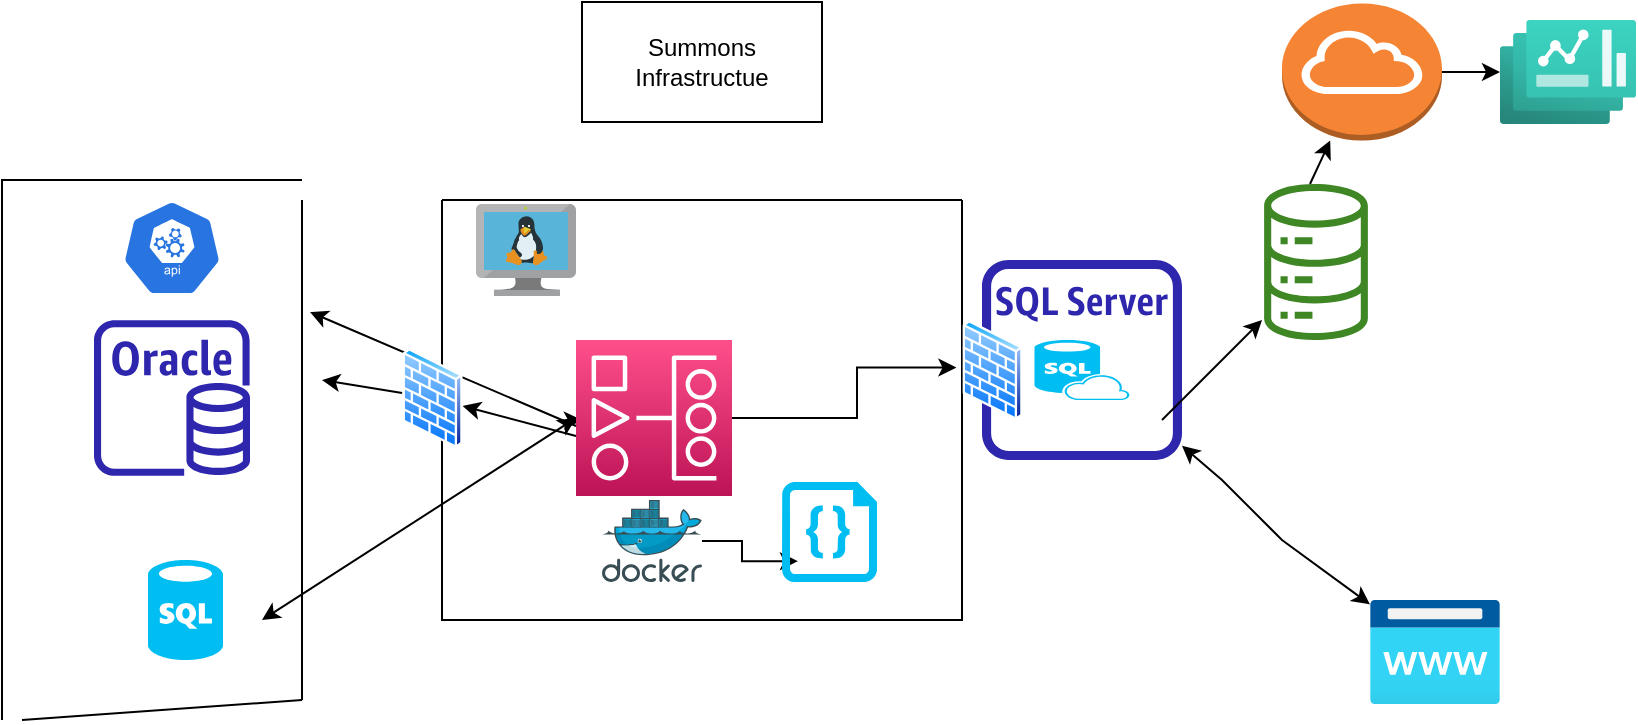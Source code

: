 <mxfile version="21.6.8" type="github">
  <diagram name="Page-1" id="aUZGe2AHAqZRRzVn2fox">
    <mxGraphModel dx="996" dy="581" grid="1" gridSize="10" guides="1" tooltips="1" connect="1" arrows="1" fold="1" page="1" pageScale="1" pageWidth="850" pageHeight="1100" math="0" shadow="0">
      <root>
        <mxCell id="0" />
        <mxCell id="1" parent="0" />
        <mxCell id="Eo7Du1HbmGVPHumB-nzo-1" value="" style="sketch=0;html=1;dashed=0;whitespace=wrap;fillColor=#2875E2;strokeColor=#ffffff;points=[[0.005,0.63,0],[0.1,0.2,0],[0.9,0.2,0],[0.5,0,0],[0.995,0.63,0],[0.72,0.99,0],[0.5,1,0],[0.28,0.99,0]];verticalLabelPosition=bottom;align=center;verticalAlign=top;shape=mxgraph.kubernetes.icon;prIcon=api" vertex="1" parent="1">
          <mxGeometry x="120" y="130" width="50" height="48" as="geometry" />
        </mxCell>
        <mxCell id="Eo7Du1HbmGVPHumB-nzo-2" value="" style="sketch=0;outlineConnect=0;fontColor=#232F3E;gradientColor=none;fillColor=#2E27AD;strokeColor=none;dashed=0;verticalLabelPosition=bottom;verticalAlign=top;align=center;html=1;fontSize=12;fontStyle=0;aspect=fixed;pointerEvents=1;shape=mxgraph.aws4.rds_oracle_instance;" vertex="1" parent="1">
          <mxGeometry x="106" y="190" width="78" height="78" as="geometry" />
        </mxCell>
        <mxCell id="Eo7Du1HbmGVPHumB-nzo-4" value="" style="verticalLabelPosition=bottom;html=1;verticalAlign=top;align=center;strokeColor=none;fillColor=#00BEF2;shape=mxgraph.azure.sql_database;" vertex="1" parent="1">
          <mxGeometry x="133" y="310" width="37.5" height="50" as="geometry" />
        </mxCell>
        <mxCell id="Eo7Du1HbmGVPHumB-nzo-5" value="" style="endArrow=none;html=1;rounded=0;" edge="1" parent="1">
          <mxGeometry width="50" height="50" relative="1" as="geometry">
            <mxPoint x="210" y="380" as="sourcePoint" />
            <mxPoint x="210" y="130" as="targetPoint" />
          </mxGeometry>
        </mxCell>
        <mxCell id="Eo7Du1HbmGVPHumB-nzo-6" value="" style="endArrow=none;html=1;rounded=0;" edge="1" parent="1">
          <mxGeometry width="50" height="50" relative="1" as="geometry">
            <mxPoint x="60" y="390" as="sourcePoint" />
            <mxPoint x="210" y="120" as="targetPoint" />
            <Array as="points">
              <mxPoint x="60" y="120" />
            </Array>
          </mxGeometry>
        </mxCell>
        <mxCell id="Eo7Du1HbmGVPHumB-nzo-8" value="" style="endArrow=none;html=1;rounded=0;" edge="1" parent="1">
          <mxGeometry width="50" height="50" relative="1" as="geometry">
            <mxPoint x="210" y="380" as="sourcePoint" />
            <mxPoint x="70" y="390" as="targetPoint" />
          </mxGeometry>
        </mxCell>
        <mxCell id="Eo7Du1HbmGVPHumB-nzo-10" value="" style="endArrow=classic;html=1;rounded=0;" edge="1" parent="1" source="Eo7Du1HbmGVPHumB-nzo-15">
          <mxGeometry width="50" height="50" relative="1" as="geometry">
            <mxPoint x="210" y="240" as="sourcePoint" />
            <mxPoint x="350" y="240" as="targetPoint" />
          </mxGeometry>
        </mxCell>
        <mxCell id="Eo7Du1HbmGVPHumB-nzo-11" value="" style="verticalLabelPosition=bottom;html=1;verticalAlign=top;align=center;strokeColor=none;fillColor=#00BEF2;shape=mxgraph.azure.sql_database_sql_azure;" vertex="1" parent="1">
          <mxGeometry x="576.25" y="200" width="47.5" height="30" as="geometry" />
        </mxCell>
        <mxCell id="Eo7Du1HbmGVPHumB-nzo-13" value="" style="sketch=0;outlineConnect=0;fontColor=#232F3E;gradientColor=none;fillColor=#2E27AD;strokeColor=none;dashed=0;verticalLabelPosition=bottom;verticalAlign=top;align=center;html=1;fontSize=12;fontStyle=0;aspect=fixed;pointerEvents=1;shape=mxgraph.aws4.rds_sql_server_instance_alt;" vertex="1" parent="1">
          <mxGeometry x="550" y="160" width="100" height="100" as="geometry" />
        </mxCell>
        <mxCell id="Eo7Du1HbmGVPHumB-nzo-16" style="edgeStyle=orthogonalEdgeStyle;rounded=0;orthogonalLoop=1;jettySize=auto;html=1;entryX=-0.128;entryY=0.538;entryDx=0;entryDy=0;entryPerimeter=0;" edge="1" parent="1" source="Eo7Du1HbmGVPHumB-nzo-15" target="Eo7Du1HbmGVPHumB-nzo-13">
          <mxGeometry relative="1" as="geometry" />
        </mxCell>
        <mxCell id="Eo7Du1HbmGVPHumB-nzo-15" value="" style="sketch=0;points=[[0,0,0],[0.25,0,0],[0.5,0,0],[0.75,0,0],[1,0,0],[0,1,0],[0.25,1,0],[0.5,1,0],[0.75,1,0],[1,1,0],[0,0.25,0],[0,0.5,0],[0,0.75,0],[1,0.25,0],[1,0.5,0],[1,0.75,0]];outlineConnect=0;fontColor=#232F3E;gradientColor=#FF4F8B;gradientDirection=north;fillColor=#BC1356;strokeColor=#ffffff;dashed=0;verticalLabelPosition=bottom;verticalAlign=top;align=center;html=1;fontSize=12;fontStyle=0;aspect=fixed;shape=mxgraph.aws4.resourceIcon;resIcon=mxgraph.aws4.managed_workflows_for_apache_airflow;" vertex="1" parent="1">
          <mxGeometry x="347" y="200" width="78" height="78" as="geometry" />
        </mxCell>
        <mxCell id="Eo7Du1HbmGVPHumB-nzo-17" value="" style="endArrow=classic;html=1;rounded=0;" edge="1" parent="1">
          <mxGeometry width="50" height="50" relative="1" as="geometry">
            <mxPoint x="347" y="243" as="sourcePoint" />
            <mxPoint x="214" y="186" as="targetPoint" />
          </mxGeometry>
        </mxCell>
        <mxCell id="Eo7Du1HbmGVPHumB-nzo-18" value="" style="endArrow=classic;html=1;rounded=0;" edge="1" parent="1" source="Eo7Du1HbmGVPHumB-nzo-39">
          <mxGeometry width="50" height="50" relative="1" as="geometry">
            <mxPoint x="347" y="248" as="sourcePoint" />
            <mxPoint x="220" y="220" as="targetPoint" />
          </mxGeometry>
        </mxCell>
        <mxCell id="Eo7Du1HbmGVPHumB-nzo-19" value="" style="endArrow=classic;startArrow=classic;html=1;rounded=0;entryX=0;entryY=0.5;entryDx=0;entryDy=0;entryPerimeter=0;" edge="1" parent="1" target="Eo7Du1HbmGVPHumB-nzo-15">
          <mxGeometry width="50" height="50" relative="1" as="geometry">
            <mxPoint x="190" y="340" as="sourcePoint" />
            <mxPoint x="240" y="290" as="targetPoint" />
          </mxGeometry>
        </mxCell>
        <mxCell id="Eo7Du1HbmGVPHumB-nzo-23" value="" style="swimlane;startSize=0;" vertex="1" parent="1">
          <mxGeometry x="280" y="130" width="260" height="210" as="geometry" />
        </mxCell>
        <mxCell id="Eo7Du1HbmGVPHumB-nzo-25" value="" style="image;sketch=0;aspect=fixed;html=1;points=[];align=center;fontSize=12;image=img/lib/mscae/VM_Linux.svg;" vertex="1" parent="Eo7Du1HbmGVPHumB-nzo-23">
          <mxGeometry x="17" y="2" width="50" height="46" as="geometry" />
        </mxCell>
        <mxCell id="Eo7Du1HbmGVPHumB-nzo-32" style="edgeStyle=orthogonalEdgeStyle;rounded=0;orthogonalLoop=1;jettySize=auto;html=1;entryX=0.168;entryY=0.792;entryDx=0;entryDy=0;entryPerimeter=0;" edge="1" parent="Eo7Du1HbmGVPHumB-nzo-23" source="Eo7Du1HbmGVPHumB-nzo-27" target="Eo7Du1HbmGVPHumB-nzo-28">
          <mxGeometry relative="1" as="geometry" />
        </mxCell>
        <mxCell id="Eo7Du1HbmGVPHumB-nzo-27" value="" style="image;sketch=0;aspect=fixed;html=1;points=[];align=center;fontSize=12;image=img/lib/mscae/Docker.svg;" vertex="1" parent="Eo7Du1HbmGVPHumB-nzo-23">
          <mxGeometry x="80" y="150" width="50" height="41" as="geometry" />
        </mxCell>
        <mxCell id="Eo7Du1HbmGVPHumB-nzo-28" value="" style="verticalLabelPosition=bottom;html=1;verticalAlign=top;align=center;strokeColor=none;fillColor=#00BEF2;shape=mxgraph.azure.code_file;pointerEvents=1;" vertex="1" parent="Eo7Du1HbmGVPHumB-nzo-23">
          <mxGeometry x="170" y="141" width="47.5" height="50" as="geometry" />
        </mxCell>
        <mxCell id="Eo7Du1HbmGVPHumB-nzo-40" value="" style="image;aspect=fixed;perimeter=ellipsePerimeter;html=1;align=center;shadow=0;dashed=0;spacingTop=3;image=img/lib/active_directory/firewall.svg;" vertex="1" parent="Eo7Du1HbmGVPHumB-nzo-23">
          <mxGeometry x="260" y="60" width="30.5" height="50" as="geometry" />
        </mxCell>
        <mxCell id="Eo7Du1HbmGVPHumB-nzo-30" value="" style="sketch=0;outlineConnect=0;fontColor=#232F3E;gradientColor=none;fillColor=#3F8624;strokeColor=none;dashed=0;verticalLabelPosition=bottom;verticalAlign=top;align=center;html=1;fontSize=12;fontStyle=0;aspect=fixed;pointerEvents=1;shape=mxgraph.aws4.iot_analytics_data_store;" vertex="1" parent="1">
          <mxGeometry x="690" y="122" width="54" height="78" as="geometry" />
        </mxCell>
        <mxCell id="Eo7Du1HbmGVPHumB-nzo-29" value="" style="image;aspect=fixed;html=1;points=[];align=center;fontSize=12;image=img/lib/azure2/app_services/App_Service_Domains.svg;" vertex="1" parent="1">
          <mxGeometry x="744" y="330" width="65" height="52" as="geometry" />
        </mxCell>
        <mxCell id="Eo7Du1HbmGVPHumB-nzo-33" value="" style="endArrow=classic;html=1;rounded=0;" edge="1" parent="1">
          <mxGeometry width="50" height="50" relative="1" as="geometry">
            <mxPoint x="640" y="240" as="sourcePoint" />
            <mxPoint x="690" y="190" as="targetPoint" />
          </mxGeometry>
        </mxCell>
        <mxCell id="Eo7Du1HbmGVPHumB-nzo-35" value="" style="image;aspect=fixed;html=1;points=[];align=center;fontSize=12;image=img/lib/azure2/other/Dashboard_Hub.svg;" vertex="1" parent="1">
          <mxGeometry x="809" y="40" width="68" height="52" as="geometry" />
        </mxCell>
        <mxCell id="Eo7Du1HbmGVPHumB-nzo-37" value="" style="endArrow=classic;html=1;rounded=0;" edge="1" parent="1" source="Eo7Du1HbmGVPHumB-nzo-41" target="Eo7Du1HbmGVPHumB-nzo-35">
          <mxGeometry width="50" height="50" relative="1" as="geometry">
            <mxPoint x="714" y="122" as="sourcePoint" />
            <mxPoint x="744" y="102" as="targetPoint" />
          </mxGeometry>
        </mxCell>
        <mxCell id="Eo7Du1HbmGVPHumB-nzo-38" value="" style="endArrow=classic;startArrow=classic;html=1;rounded=0;" edge="1" parent="1" source="Eo7Du1HbmGVPHumB-nzo-13" target="Eo7Du1HbmGVPHumB-nzo-29">
          <mxGeometry width="50" height="50" relative="1" as="geometry">
            <mxPoint x="640" y="290" as="sourcePoint" />
            <mxPoint x="690" y="250" as="targetPoint" />
            <Array as="points">
              <mxPoint x="670" y="270" />
              <mxPoint x="700" y="300" />
            </Array>
          </mxGeometry>
        </mxCell>
        <mxCell id="Eo7Du1HbmGVPHumB-nzo-42" value="" style="endArrow=classic;html=1;rounded=0;" edge="1" parent="1" target="Eo7Du1HbmGVPHumB-nzo-39">
          <mxGeometry width="50" height="50" relative="1" as="geometry">
            <mxPoint x="347" y="248" as="sourcePoint" />
            <mxPoint x="220" y="220" as="targetPoint" />
          </mxGeometry>
        </mxCell>
        <mxCell id="Eo7Du1HbmGVPHumB-nzo-39" value="" style="image;aspect=fixed;perimeter=ellipsePerimeter;html=1;align=center;shadow=0;dashed=0;spacingTop=3;image=img/lib/active_directory/firewall.svg;" vertex="1" parent="1">
          <mxGeometry x="260" y="204" width="30.5" height="50" as="geometry" />
        </mxCell>
        <mxCell id="Eo7Du1HbmGVPHumB-nzo-43" value="Summons Infrastructue&lt;br&gt;" style="rounded=0;whiteSpace=wrap;html=1;" vertex="1" parent="1">
          <mxGeometry x="350" y="31" width="120" height="60" as="geometry" />
        </mxCell>
        <mxCell id="Eo7Du1HbmGVPHumB-nzo-45" value="" style="endArrow=classic;html=1;rounded=0;" edge="1" parent="1" target="Eo7Du1HbmGVPHumB-nzo-41">
          <mxGeometry width="50" height="50" relative="1" as="geometry">
            <mxPoint x="714" y="122" as="sourcePoint" />
            <mxPoint x="809" y="81" as="targetPoint" />
          </mxGeometry>
        </mxCell>
        <mxCell id="Eo7Du1HbmGVPHumB-nzo-41" value="" style="outlineConnect=0;dashed=0;verticalLabelPosition=bottom;verticalAlign=top;align=center;html=1;shape=mxgraph.aws3.internet_gateway;fillColor=#F58534;gradientColor=none;direction=east;" vertex="1" parent="1">
          <mxGeometry x="700" y="31.75" width="80" height="68.5" as="geometry" />
        </mxCell>
      </root>
    </mxGraphModel>
  </diagram>
</mxfile>
